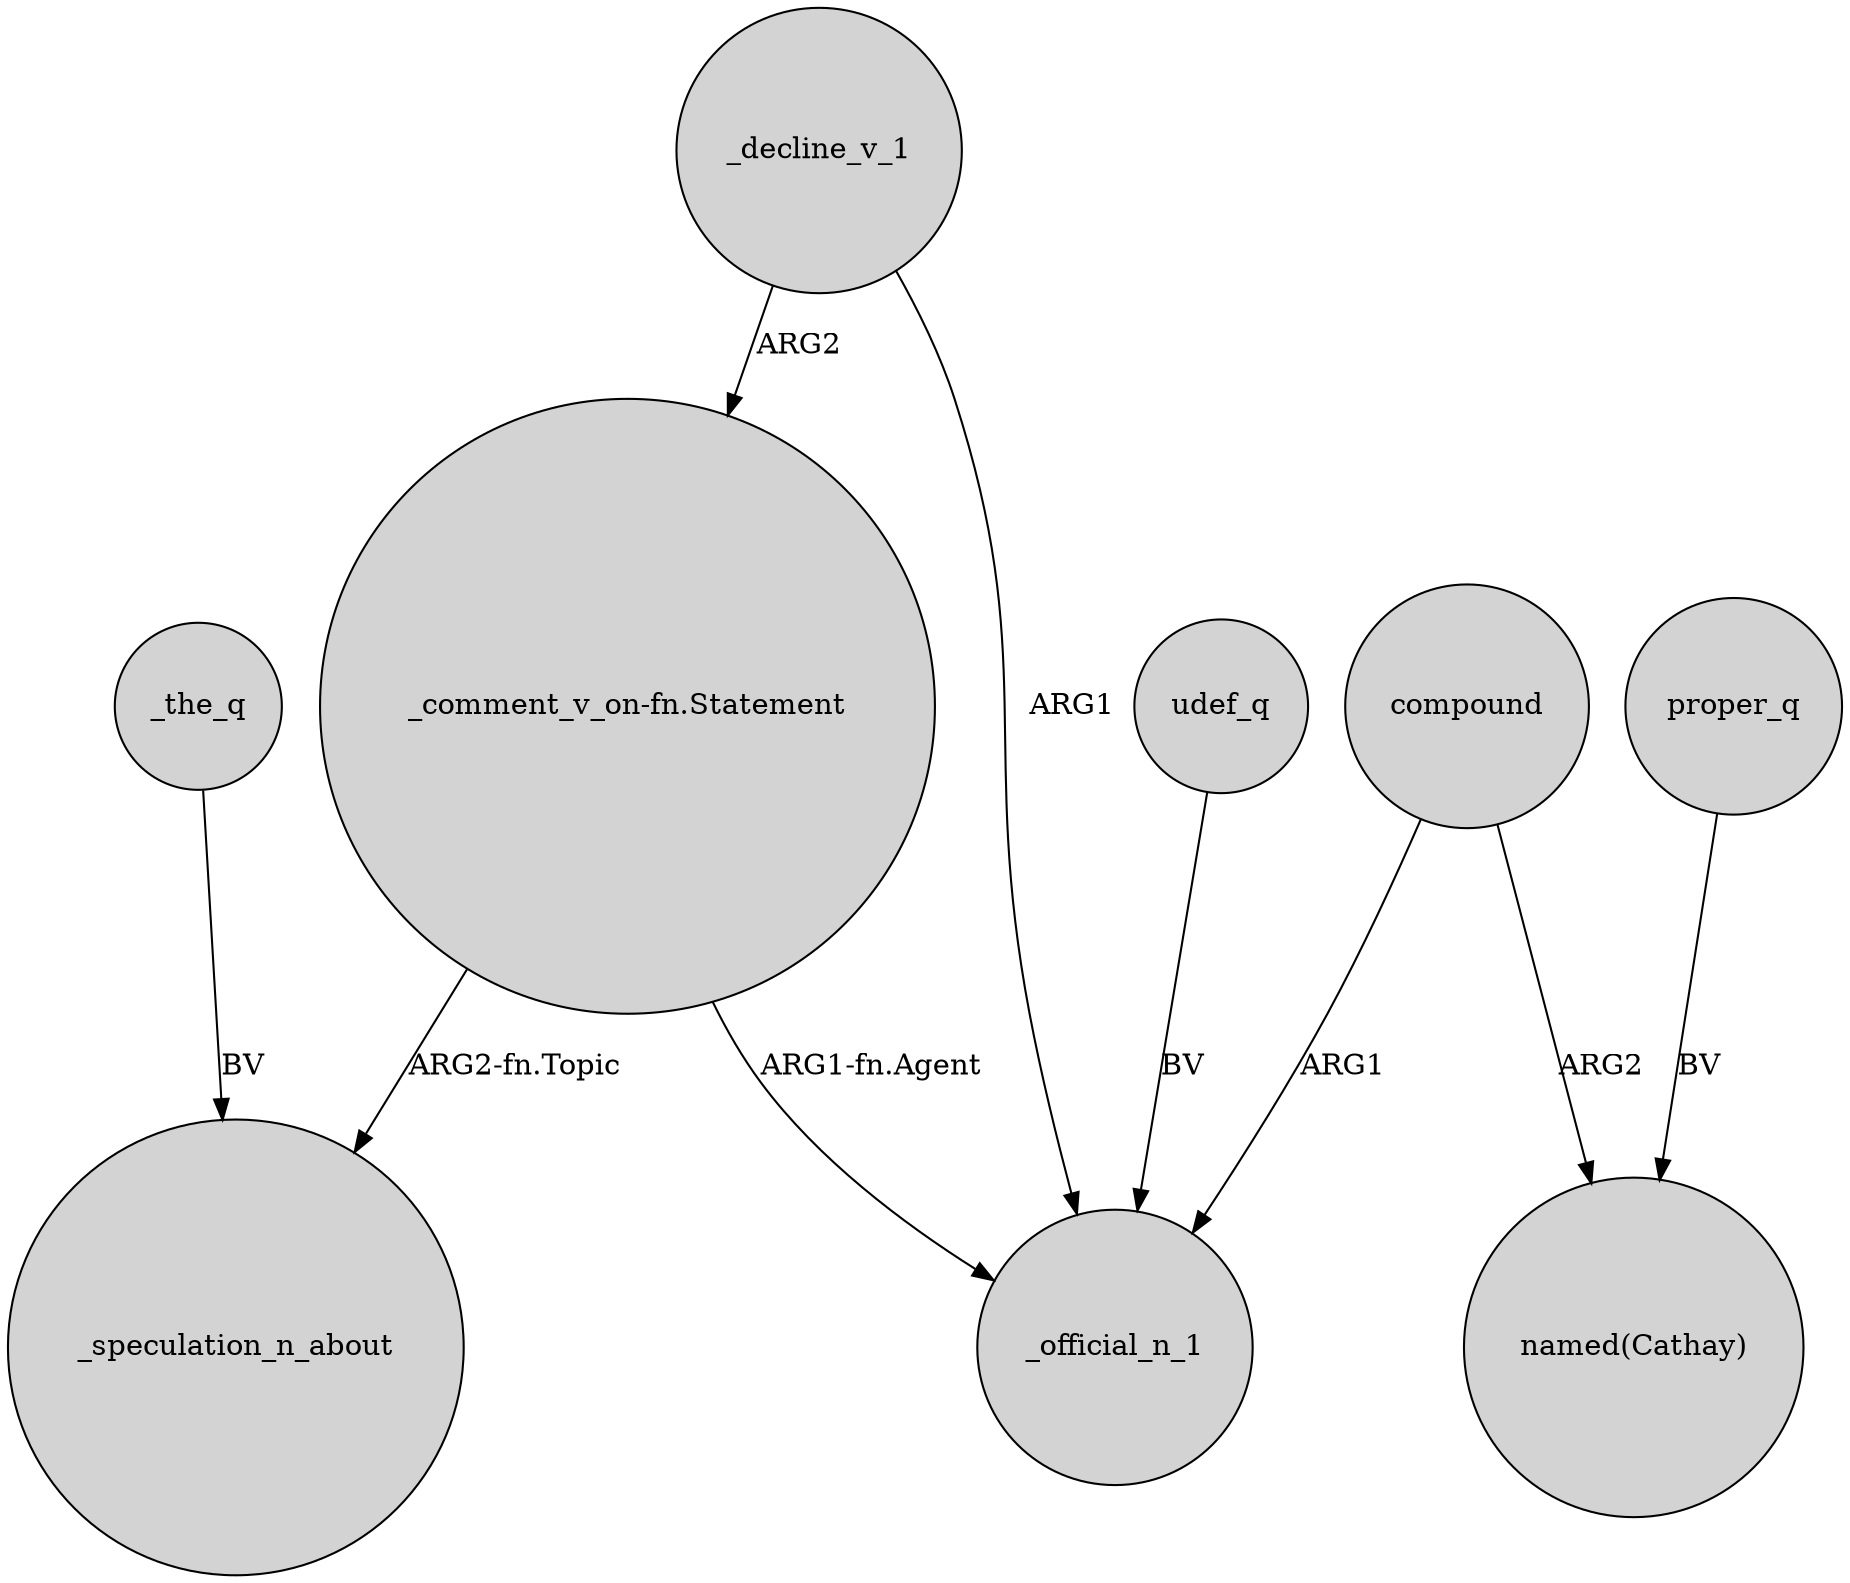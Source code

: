 digraph {
	node [shape=circle style=filled]
	_the_q -> _speculation_n_about [label=BV]
	compound -> _official_n_1 [label=ARG1]
	"_comment_v_on-fn.Statement" -> _speculation_n_about [label="ARG2-fn.Topic"]
	udef_q -> _official_n_1 [label=BV]
	proper_q -> "named(Cathay)" [label=BV]
	"_comment_v_on-fn.Statement" -> _official_n_1 [label="ARG1-fn.Agent"]
	_decline_v_1 -> _official_n_1 [label=ARG1]
	compound -> "named(Cathay)" [label=ARG2]
	_decline_v_1 -> "_comment_v_on-fn.Statement" [label=ARG2]
}
